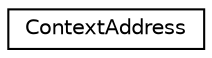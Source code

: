 digraph "Graphical Class Hierarchy"
{
 // LATEX_PDF_SIZE
  edge [fontname="Helvetica",fontsize="10",labelfontname="Helvetica",labelfontsize="10"];
  node [fontname="Helvetica",fontsize="10",shape=record];
  rankdir="LR";
  Node0 [label="ContextAddress",height=0.2,width=0.4,color="black", fillcolor="white", style="filled",URL="$class_context_address.html",tooltip=" "];
}
